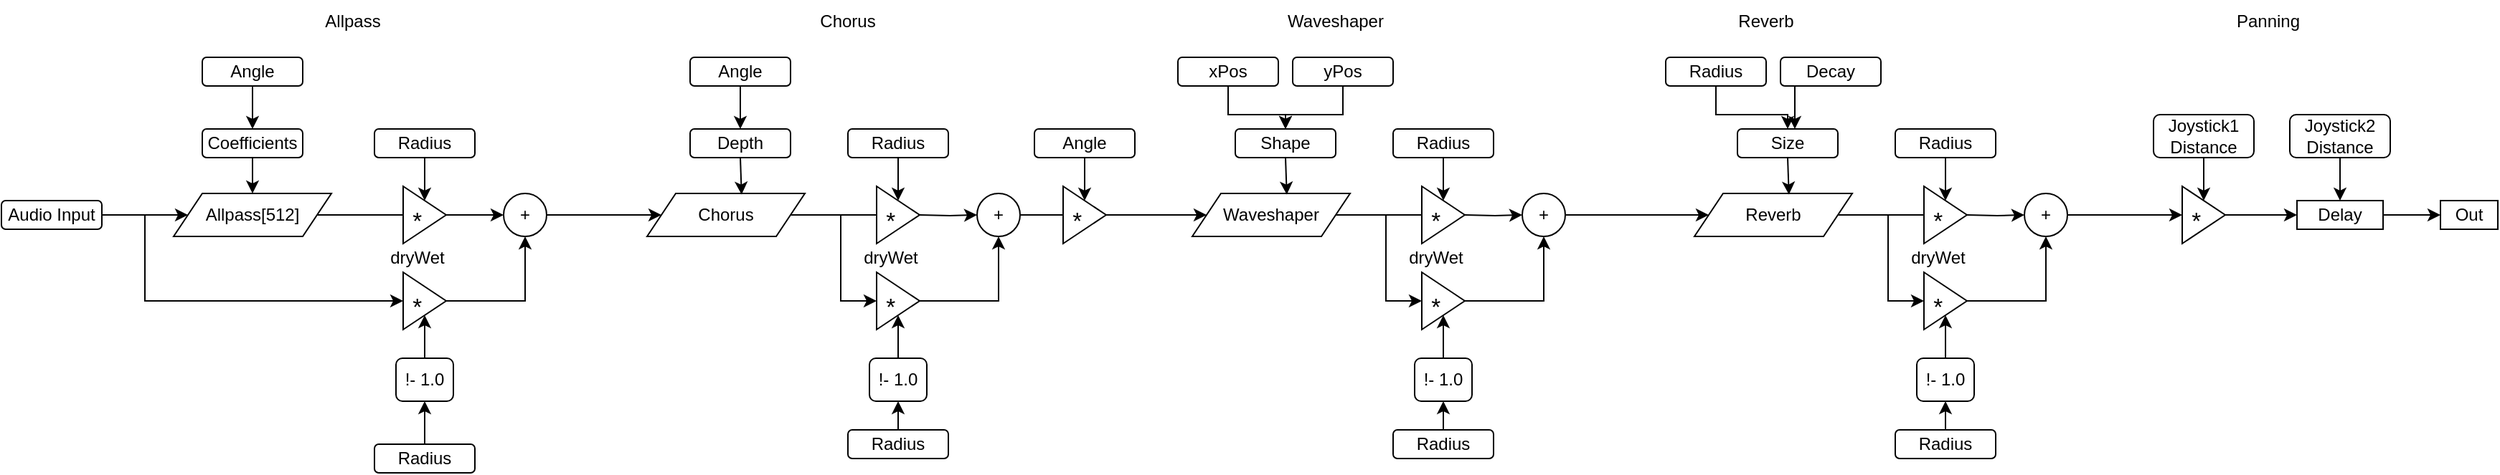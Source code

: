 <mxfile version="21.0.2" type="device"><diagram name="Pagina-1" id="YoesOZrTGqVyh9ye20IZ"><mxGraphModel dx="1750" dy="818" grid="1" gridSize="10" guides="1" tooltips="1" connect="1" arrows="1" fold="1" page="1" pageScale="1" pageWidth="2000" pageHeight="400" math="0" shadow="0"><root><mxCell id="0"/><mxCell id="1" parent="0"/><mxCell id="9KAMdXOg85F3PCjol3W9-1" value="Out" style="rounded=0;whiteSpace=wrap;html=1;" parent="1" vertex="1"><mxGeometry x="1780" y="170" width="40" height="20" as="geometry"/></mxCell><mxCell id="9KAMdXOg85F3PCjol3W9-9" style="edgeStyle=orthogonalEdgeStyle;rounded=0;orthogonalLoop=1;jettySize=auto;html=1;exitX=1;exitY=0.5;exitDx=0;exitDy=0;entryX=0;entryY=0.5;entryDx=0;entryDy=0;" parent="1" source="9KAMdXOg85F3PCjol3W9-5" target="9KAMdXOg85F3PCjol3W9-8" edge="1"><mxGeometry relative="1" as="geometry"/></mxCell><mxCell id="9KAMdXOg85F3PCjol3W9-21" style="edgeStyle=orthogonalEdgeStyle;rounded=0;orthogonalLoop=1;jettySize=auto;html=1;exitX=1;exitY=0.5;exitDx=0;exitDy=0;entryX=0;entryY=0.5;entryDx=0;entryDy=0;" parent="1" source="9KAMdXOg85F3PCjol3W9-5" target="9KAMdXOg85F3PCjol3W9-15" edge="1"><mxGeometry relative="1" as="geometry"><Array as="points"><mxPoint x="180" y="180"/><mxPoint x="180" y="240"/></Array></mxGeometry></mxCell><mxCell id="9KAMdXOg85F3PCjol3W9-5" value="Audio Input" style="rounded=1;whiteSpace=wrap;html=1;" parent="1" vertex="1"><mxGeometry x="80" y="170" width="70" height="20" as="geometry"/></mxCell><mxCell id="9KAMdXOg85F3PCjol3W9-32" style="edgeStyle=orthogonalEdgeStyle;rounded=0;orthogonalLoop=1;jettySize=auto;html=1;exitX=0.5;exitY=1;exitDx=0;exitDy=0;entryX=0.5;entryY=0;entryDx=0;entryDy=0;" parent="1" source="9KAMdXOg85F3PCjol3W9-6" target="9KAMdXOg85F3PCjol3W9-31" edge="1"><mxGeometry relative="1" as="geometry"/></mxCell><mxCell id="9KAMdXOg85F3PCjol3W9-6" value="Angle" style="rounded=1;whiteSpace=wrap;html=1;" parent="1" vertex="1"><mxGeometry x="220" y="70" width="70" height="20" as="geometry"/></mxCell><mxCell id="9KAMdXOg85F3PCjol3W9-30" style="edgeStyle=orthogonalEdgeStyle;rounded=0;orthogonalLoop=1;jettySize=auto;html=1;exitX=0.5;exitY=1;exitDx=0;exitDy=0;entryX=0.5;entryY=0;entryDx=0;entryDy=0;" parent="1" source="9KAMdXOg85F3PCjol3W9-7" target="9KAMdXOg85F3PCjol3W9-19" edge="1"><mxGeometry relative="1" as="geometry"/></mxCell><mxCell id="9KAMdXOg85F3PCjol3W9-7" value="Radius" style="rounded=1;whiteSpace=wrap;html=1;" parent="1" vertex="1"><mxGeometry x="340" y="120" width="70" height="20" as="geometry"/></mxCell><mxCell id="9KAMdXOg85F3PCjol3W9-12" style="edgeStyle=orthogonalEdgeStyle;rounded=0;orthogonalLoop=1;jettySize=auto;html=1;exitX=1;exitY=0.5;exitDx=0;exitDy=0;entryX=0;entryY=0.5;entryDx=0;entryDy=0;startArrow=none;" parent="1" source="9KAMdXOg85F3PCjol3W9-19" target="9KAMdXOg85F3PCjol3W9-10" edge="1"><mxGeometry relative="1" as="geometry"/></mxCell><mxCell id="9KAMdXOg85F3PCjol3W9-8" value="Allpass[512]" style="shape=parallelogram;perimeter=parallelogramPerimeter;whiteSpace=wrap;html=1;fixedSize=1;" parent="1" vertex="1"><mxGeometry x="200" y="165" width="110" height="30" as="geometry"/></mxCell><mxCell id="9KAMdXOg85F3PCjol3W9-57" style="edgeStyle=orthogonalEdgeStyle;rounded=0;orthogonalLoop=1;jettySize=auto;html=1;exitX=1;exitY=0.5;exitDx=0;exitDy=0;entryX=0;entryY=0.5;entryDx=0;entryDy=0;" parent="1" source="9KAMdXOg85F3PCjol3W9-10" target="9KAMdXOg85F3PCjol3W9-50" edge="1"><mxGeometry relative="1" as="geometry"/></mxCell><mxCell id="9KAMdXOg85F3PCjol3W9-10" value="+" style="ellipse;whiteSpace=wrap;html=1;aspect=fixed;" parent="1" vertex="1"><mxGeometry x="430" y="165" width="30" height="30" as="geometry"/></mxCell><mxCell id="9KAMdXOg85F3PCjol3W9-29" style="edgeStyle=orthogonalEdgeStyle;rounded=0;orthogonalLoop=1;jettySize=auto;html=1;exitX=0.5;exitY=0;exitDx=0;exitDy=0;entryX=0.5;entryY=1;entryDx=0;entryDy=0;" parent="1" source="9KAMdXOg85F3PCjol3W9-16" target="9KAMdXOg85F3PCjol3W9-15" edge="1"><mxGeometry relative="1" as="geometry"/></mxCell><mxCell id="9KAMdXOg85F3PCjol3W9-16" value="!- 1.0" style="rounded=1;whiteSpace=wrap;html=1;" parent="1" vertex="1"><mxGeometry x="355" y="280" width="40" height="30" as="geometry"/></mxCell><mxCell id="9KAMdXOg85F3PCjol3W9-22" style="edgeStyle=orthogonalEdgeStyle;rounded=0;orthogonalLoop=1;jettySize=auto;html=1;exitX=1;exitY=0.5;exitDx=0;exitDy=0;entryX=0.5;entryY=1;entryDx=0;entryDy=0;" parent="1" source="9KAMdXOg85F3PCjol3W9-15" target="9KAMdXOg85F3PCjol3W9-10" edge="1"><mxGeometry relative="1" as="geometry"/></mxCell><mxCell id="9KAMdXOg85F3PCjol3W9-15" value="&lt;font style=&quot;font-size: 20px;&quot;&gt;&lt;sub&gt;&amp;nbsp;*&lt;/sub&gt;&lt;/font&gt;" style="triangle;whiteSpace=wrap;html=1;align=left;" parent="1" vertex="1"><mxGeometry x="360" y="220" width="30" height="40" as="geometry"/></mxCell><mxCell id="9KAMdXOg85F3PCjol3W9-20" value="" style="edgeStyle=orthogonalEdgeStyle;rounded=0;orthogonalLoop=1;jettySize=auto;html=1;exitX=1;exitY=0.5;exitDx=0;exitDy=0;entryX=0;entryY=0.5;entryDx=0;entryDy=0;endArrow=none;" parent="1" source="9KAMdXOg85F3PCjol3W9-8" target="9KAMdXOg85F3PCjol3W9-19" edge="1"><mxGeometry relative="1" as="geometry"><mxPoint x="300" y="180" as="sourcePoint"/><mxPoint x="384" y="180" as="targetPoint"/></mxGeometry></mxCell><mxCell id="9KAMdXOg85F3PCjol3W9-19" value="&lt;font style=&quot;font-size: 20px;&quot;&gt;&lt;sub&gt;&amp;nbsp;*&lt;/sub&gt;&lt;/font&gt;" style="triangle;whiteSpace=wrap;html=1;align=left;" parent="1" vertex="1"><mxGeometry x="360" y="160" width="30" height="40" as="geometry"/></mxCell><mxCell id="9KAMdXOg85F3PCjol3W9-28" style="edgeStyle=orthogonalEdgeStyle;rounded=0;orthogonalLoop=1;jettySize=auto;html=1;exitX=0.5;exitY=0;exitDx=0;exitDy=0;entryX=0.5;entryY=1;entryDx=0;entryDy=0;" parent="1" source="9KAMdXOg85F3PCjol3W9-26" target="9KAMdXOg85F3PCjol3W9-16" edge="1"><mxGeometry relative="1" as="geometry"/></mxCell><mxCell id="9KAMdXOg85F3PCjol3W9-26" value="Radius" style="rounded=1;whiteSpace=wrap;html=1;" parent="1" vertex="1"><mxGeometry x="340" y="340" width="70" height="20" as="geometry"/></mxCell><mxCell id="9KAMdXOg85F3PCjol3W9-33" style="edgeStyle=orthogonalEdgeStyle;rounded=0;orthogonalLoop=1;jettySize=auto;html=1;exitX=0.5;exitY=1;exitDx=0;exitDy=0;entryX=0.5;entryY=0;entryDx=0;entryDy=0;" parent="1" source="9KAMdXOg85F3PCjol3W9-31" target="9KAMdXOg85F3PCjol3W9-8" edge="1"><mxGeometry relative="1" as="geometry"/></mxCell><mxCell id="9KAMdXOg85F3PCjol3W9-31" value="Coefficients" style="rounded=1;whiteSpace=wrap;html=1;" parent="1" vertex="1"><mxGeometry x="220" y="120" width="70" height="20" as="geometry"/></mxCell><mxCell id="9KAMdXOg85F3PCjol3W9-49" style="edgeStyle=orthogonalEdgeStyle;rounded=0;orthogonalLoop=1;jettySize=auto;html=1;exitX=1;exitY=0.5;exitDx=0;exitDy=0;entryX=0;entryY=0.5;entryDx=0;entryDy=0;startArrow=none;" parent="1" target="9KAMdXOg85F3PCjol3W9-51" edge="1"><mxGeometry relative="1" as="geometry"><mxPoint x="720" y="180" as="sourcePoint"/></mxGeometry></mxCell><mxCell id="9KAMdXOg85F3PCjol3W9-59" style="edgeStyle=orthogonalEdgeStyle;rounded=0;orthogonalLoop=1;jettySize=auto;html=1;exitX=1;exitY=0.5;exitDx=0;exitDy=0;entryX=0;entryY=0.5;entryDx=0;entryDy=0;" parent="1" source="9KAMdXOg85F3PCjol3W9-50" target="9KAMdXOg85F3PCjol3W9-55" edge="1"><mxGeometry relative="1" as="geometry"/></mxCell><mxCell id="9KAMdXOg85F3PCjol3W9-50" value="Chorus" style="shape=parallelogram;perimeter=parallelogramPerimeter;whiteSpace=wrap;html=1;fixedSize=1;" parent="1" vertex="1"><mxGeometry x="530" y="165" width="110" height="30" as="geometry"/></mxCell><mxCell id="9KAMdXOg85F3PCjol3W9-92" style="edgeStyle=orthogonalEdgeStyle;rounded=0;orthogonalLoop=1;jettySize=auto;html=1;exitX=1;exitY=0.5;exitDx=0;exitDy=0;entryX=0;entryY=0.5;entryDx=0;entryDy=0;startArrow=none;" parent="1" source="9KAMdXOg85F3PCjol3W9-93" target="9KAMdXOg85F3PCjol3W9-75" edge="1"><mxGeometry relative="1" as="geometry"/></mxCell><mxCell id="9KAMdXOg85F3PCjol3W9-51" value="+" style="ellipse;whiteSpace=wrap;html=1;aspect=fixed;" parent="1" vertex="1"><mxGeometry x="760" y="165" width="30" height="30" as="geometry"/></mxCell><mxCell id="9KAMdXOg85F3PCjol3W9-52" style="edgeStyle=orthogonalEdgeStyle;rounded=0;orthogonalLoop=1;jettySize=auto;html=1;exitX=0.5;exitY=0;exitDx=0;exitDy=0;entryX=0.5;entryY=1;entryDx=0;entryDy=0;" parent="1" source="9KAMdXOg85F3PCjol3W9-53" target="9KAMdXOg85F3PCjol3W9-55" edge="1"><mxGeometry relative="1" as="geometry"/></mxCell><mxCell id="9KAMdXOg85F3PCjol3W9-53" value="!- 1.0" style="rounded=1;whiteSpace=wrap;html=1;" parent="1" vertex="1"><mxGeometry x="685" y="280" width="40" height="30" as="geometry"/></mxCell><mxCell id="9KAMdXOg85F3PCjol3W9-54" style="edgeStyle=orthogonalEdgeStyle;rounded=0;orthogonalLoop=1;jettySize=auto;html=1;exitX=1;exitY=0.5;exitDx=0;exitDy=0;entryX=0.5;entryY=1;entryDx=0;entryDy=0;" parent="1" source="9KAMdXOg85F3PCjol3W9-55" target="9KAMdXOg85F3PCjol3W9-51" edge="1"><mxGeometry relative="1" as="geometry"/></mxCell><mxCell id="9KAMdXOg85F3PCjol3W9-55" value="&lt;font style=&quot;font-size: 20px;&quot;&gt;&lt;sub&gt;&amp;nbsp;*&lt;/sub&gt;&lt;/font&gt;" style="triangle;whiteSpace=wrap;html=1;align=left;" parent="1" vertex="1"><mxGeometry x="690" y="220" width="30" height="40" as="geometry"/></mxCell><mxCell id="9KAMdXOg85F3PCjol3W9-56" value="" style="edgeStyle=orthogonalEdgeStyle;rounded=0;orthogonalLoop=1;jettySize=auto;html=1;exitX=1;exitY=0.5;exitDx=0;exitDy=0;entryX=0;entryY=0.5;entryDx=0;entryDy=0;endArrow=none;" parent="1" source="9KAMdXOg85F3PCjol3W9-50" edge="1"><mxGeometry relative="1" as="geometry"><mxPoint x="630" y="180" as="sourcePoint"/><mxPoint x="690" y="180" as="targetPoint"/></mxGeometry></mxCell><mxCell id="9KAMdXOg85F3PCjol3W9-58" value="&lt;font style=&quot;font-size: 20px;&quot;&gt;&lt;sub&gt;&amp;nbsp;*&lt;/sub&gt;&lt;/font&gt;" style="triangle;whiteSpace=wrap;html=1;align=left;" parent="1" vertex="1"><mxGeometry x="690" y="160" width="30" height="40" as="geometry"/></mxCell><mxCell id="9KAMdXOg85F3PCjol3W9-61" style="edgeStyle=orthogonalEdgeStyle;rounded=0;orthogonalLoop=1;jettySize=auto;html=1;exitX=0.5;exitY=1;exitDx=0;exitDy=0;entryX=0.5;entryY=0;entryDx=0;entryDy=0;" parent="1" source="9KAMdXOg85F3PCjol3W9-60" target="9KAMdXOg85F3PCjol3W9-58" edge="1"><mxGeometry relative="1" as="geometry"/></mxCell><mxCell id="9KAMdXOg85F3PCjol3W9-60" value="Radius" style="rounded=1;whiteSpace=wrap;html=1;" parent="1" vertex="1"><mxGeometry x="670" y="120" width="70" height="20" as="geometry"/></mxCell><mxCell id="9KAMdXOg85F3PCjol3W9-63" style="edgeStyle=orthogonalEdgeStyle;rounded=0;orthogonalLoop=1;jettySize=auto;html=1;exitX=0.5;exitY=0;exitDx=0;exitDy=0;entryX=0.5;entryY=1;entryDx=0;entryDy=0;" parent="1" source="9KAMdXOg85F3PCjol3W9-62" target="9KAMdXOg85F3PCjol3W9-53" edge="1"><mxGeometry relative="1" as="geometry"/></mxCell><mxCell id="9KAMdXOg85F3PCjol3W9-62" value="Radius" style="rounded=1;whiteSpace=wrap;html=1;" parent="1" vertex="1"><mxGeometry x="670" y="330" width="70" height="20" as="geometry"/></mxCell><mxCell id="9KAMdXOg85F3PCjol3W9-64" style="edgeStyle=orthogonalEdgeStyle;rounded=0;orthogonalLoop=1;jettySize=auto;html=1;exitX=0.5;exitY=1;exitDx=0;exitDy=0;entryX=0.5;entryY=0;entryDx=0;entryDy=0;" parent="1" source="9KAMdXOg85F3PCjol3W9-65" target="9KAMdXOg85F3PCjol3W9-66" edge="1"><mxGeometry relative="1" as="geometry"/></mxCell><mxCell id="9KAMdXOg85F3PCjol3W9-65" value="Angle" style="rounded=1;whiteSpace=wrap;html=1;" parent="1" vertex="1"><mxGeometry x="560" y="70" width="70" height="20" as="geometry"/></mxCell><mxCell id="9KAMdXOg85F3PCjol3W9-68" style="edgeStyle=orthogonalEdgeStyle;rounded=0;orthogonalLoop=1;jettySize=auto;html=1;exitX=0.5;exitY=1;exitDx=0;exitDy=0;entryX=0.599;entryY=0.026;entryDx=0;entryDy=0;entryPerimeter=0;" parent="1" source="9KAMdXOg85F3PCjol3W9-66" target="9KAMdXOg85F3PCjol3W9-50" edge="1"><mxGeometry relative="1" as="geometry"/></mxCell><mxCell id="9KAMdXOg85F3PCjol3W9-66" value="Depth" style="rounded=1;whiteSpace=wrap;html=1;" parent="1" vertex="1"><mxGeometry x="560" y="120" width="70" height="20" as="geometry"/></mxCell><mxCell id="9KAMdXOg85F3PCjol3W9-71" value="Allpass" style="text;html=1;strokeColor=none;fillColor=none;align=center;verticalAlign=middle;whiteSpace=wrap;rounded=0;" parent="1" vertex="1"><mxGeometry x="295" y="30" width="60" height="30" as="geometry"/></mxCell><mxCell id="9KAMdXOg85F3PCjol3W9-72" value="Chorus" style="text;html=1;strokeColor=none;fillColor=none;align=center;verticalAlign=middle;whiteSpace=wrap;rounded=0;" parent="1" vertex="1"><mxGeometry x="640" y="30" width="60" height="30" as="geometry"/></mxCell><mxCell id="9KAMdXOg85F3PCjol3W9-73" style="edgeStyle=orthogonalEdgeStyle;rounded=0;orthogonalLoop=1;jettySize=auto;html=1;exitX=1;exitY=0.5;exitDx=0;exitDy=0;entryX=0;entryY=0.5;entryDx=0;entryDy=0;startArrow=none;" parent="1" target="9KAMdXOg85F3PCjol3W9-76" edge="1"><mxGeometry relative="1" as="geometry"><mxPoint x="1100" y="180" as="sourcePoint"/></mxGeometry></mxCell><mxCell id="9KAMdXOg85F3PCjol3W9-74" style="edgeStyle=orthogonalEdgeStyle;rounded=0;orthogonalLoop=1;jettySize=auto;html=1;exitX=1;exitY=0.5;exitDx=0;exitDy=0;entryX=0;entryY=0.5;entryDx=0;entryDy=0;" parent="1" source="9KAMdXOg85F3PCjol3W9-75" target="9KAMdXOg85F3PCjol3W9-80" edge="1"><mxGeometry relative="1" as="geometry"/></mxCell><mxCell id="9KAMdXOg85F3PCjol3W9-75" value="Waveshaper" style="shape=parallelogram;perimeter=parallelogramPerimeter;whiteSpace=wrap;html=1;fixedSize=1;" parent="1" vertex="1"><mxGeometry x="910" y="165" width="110" height="30" as="geometry"/></mxCell><mxCell id="9KAMdXOg85F3PCjol3W9-120" style="edgeStyle=orthogonalEdgeStyle;rounded=0;orthogonalLoop=1;jettySize=auto;html=1;exitX=1;exitY=0.5;exitDx=0;exitDy=0;entryX=0;entryY=0.5;entryDx=0;entryDy=0;" parent="1" source="9KAMdXOg85F3PCjol3W9-76" target="9KAMdXOg85F3PCjol3W9-102" edge="1"><mxGeometry relative="1" as="geometry"/></mxCell><mxCell id="9KAMdXOg85F3PCjol3W9-76" value="+" style="ellipse;whiteSpace=wrap;html=1;aspect=fixed;" parent="1" vertex="1"><mxGeometry x="1140" y="165" width="30" height="30" as="geometry"/></mxCell><mxCell id="9KAMdXOg85F3PCjol3W9-77" style="edgeStyle=orthogonalEdgeStyle;rounded=0;orthogonalLoop=1;jettySize=auto;html=1;exitX=0.5;exitY=0;exitDx=0;exitDy=0;entryX=0.5;entryY=1;entryDx=0;entryDy=0;" parent="1" source="9KAMdXOg85F3PCjol3W9-78" target="9KAMdXOg85F3PCjol3W9-80" edge="1"><mxGeometry relative="1" as="geometry"/></mxCell><mxCell id="9KAMdXOg85F3PCjol3W9-78" value="!- 1.0" style="rounded=1;whiteSpace=wrap;html=1;" parent="1" vertex="1"><mxGeometry x="1065" y="280" width="40" height="30" as="geometry"/></mxCell><mxCell id="9KAMdXOg85F3PCjol3W9-79" style="edgeStyle=orthogonalEdgeStyle;rounded=0;orthogonalLoop=1;jettySize=auto;html=1;exitX=1;exitY=0.5;exitDx=0;exitDy=0;entryX=0.5;entryY=1;entryDx=0;entryDy=0;" parent="1" source="9KAMdXOg85F3PCjol3W9-80" target="9KAMdXOg85F3PCjol3W9-76" edge="1"><mxGeometry relative="1" as="geometry"/></mxCell><mxCell id="9KAMdXOg85F3PCjol3W9-80" value="&lt;font style=&quot;font-size: 20px;&quot;&gt;&lt;sub&gt;&amp;nbsp;*&lt;/sub&gt;&lt;/font&gt;" style="triangle;whiteSpace=wrap;html=1;align=left;" parent="1" vertex="1"><mxGeometry x="1070" y="220" width="30" height="40" as="geometry"/></mxCell><mxCell id="9KAMdXOg85F3PCjol3W9-81" value="" style="edgeStyle=orthogonalEdgeStyle;rounded=0;orthogonalLoop=1;jettySize=auto;html=1;exitX=1;exitY=0.5;exitDx=0;exitDy=0;entryX=0;entryY=0.5;entryDx=0;entryDy=0;endArrow=none;" parent="1" source="9KAMdXOg85F3PCjol3W9-75" edge="1"><mxGeometry relative="1" as="geometry"><mxPoint x="1010" y="180" as="sourcePoint"/><mxPoint x="1070" y="180" as="targetPoint"/></mxGeometry></mxCell><mxCell id="9KAMdXOg85F3PCjol3W9-82" value="&lt;font style=&quot;font-size: 20px;&quot;&gt;&lt;sub&gt;&amp;nbsp;*&lt;/sub&gt;&lt;/font&gt;" style="triangle;whiteSpace=wrap;html=1;align=left;" parent="1" vertex="1"><mxGeometry x="1070" y="160" width="30" height="40" as="geometry"/></mxCell><mxCell id="9KAMdXOg85F3PCjol3W9-83" style="edgeStyle=orthogonalEdgeStyle;rounded=0;orthogonalLoop=1;jettySize=auto;html=1;exitX=0.5;exitY=1;exitDx=0;exitDy=0;entryX=0.5;entryY=0;entryDx=0;entryDy=0;" parent="1" source="9KAMdXOg85F3PCjol3W9-84" target="9KAMdXOg85F3PCjol3W9-82" edge="1"><mxGeometry relative="1" as="geometry"/></mxCell><mxCell id="9KAMdXOg85F3PCjol3W9-84" value="Radius" style="rounded=1;whiteSpace=wrap;html=1;" parent="1" vertex="1"><mxGeometry x="1050" y="120" width="70" height="20" as="geometry"/></mxCell><mxCell id="9KAMdXOg85F3PCjol3W9-85" style="edgeStyle=orthogonalEdgeStyle;rounded=0;orthogonalLoop=1;jettySize=auto;html=1;exitX=0.5;exitY=0;exitDx=0;exitDy=0;entryX=0.5;entryY=1;entryDx=0;entryDy=0;" parent="1" source="9KAMdXOg85F3PCjol3W9-86" target="9KAMdXOg85F3PCjol3W9-78" edge="1"><mxGeometry relative="1" as="geometry"/></mxCell><mxCell id="9KAMdXOg85F3PCjol3W9-86" value="Radius" style="rounded=1;whiteSpace=wrap;html=1;" parent="1" vertex="1"><mxGeometry x="1050" y="330" width="70" height="20" as="geometry"/></mxCell><mxCell id="9KAMdXOg85F3PCjol3W9-87" style="edgeStyle=orthogonalEdgeStyle;rounded=0;orthogonalLoop=1;jettySize=auto;html=1;exitX=0.5;exitY=1;exitDx=0;exitDy=0;entryX=0.5;entryY=0;entryDx=0;entryDy=0;" parent="1" source="9KAMdXOg85F3PCjol3W9-88" target="9KAMdXOg85F3PCjol3W9-90" edge="1"><mxGeometry relative="1" as="geometry"/></mxCell><mxCell id="9KAMdXOg85F3PCjol3W9-88" value="xPos" style="rounded=1;whiteSpace=wrap;html=1;" parent="1" vertex="1"><mxGeometry x="900" y="70" width="70" height="20" as="geometry"/></mxCell><mxCell id="9KAMdXOg85F3PCjol3W9-89" style="edgeStyle=orthogonalEdgeStyle;rounded=0;orthogonalLoop=1;jettySize=auto;html=1;exitX=0.5;exitY=1;exitDx=0;exitDy=0;entryX=0.599;entryY=0.026;entryDx=0;entryDy=0;entryPerimeter=0;" parent="1" source="9KAMdXOg85F3PCjol3W9-90" target="9KAMdXOg85F3PCjol3W9-75" edge="1"><mxGeometry relative="1" as="geometry"/></mxCell><mxCell id="9KAMdXOg85F3PCjol3W9-90" value="Shape" style="rounded=1;whiteSpace=wrap;html=1;" parent="1" vertex="1"><mxGeometry x="940" y="120" width="70" height="20" as="geometry"/></mxCell><mxCell id="9KAMdXOg85F3PCjol3W9-94" value="" style="edgeStyle=orthogonalEdgeStyle;rounded=0;orthogonalLoop=1;jettySize=auto;html=1;exitX=1;exitY=0.5;exitDx=0;exitDy=0;entryX=0;entryY=0.5;entryDx=0;entryDy=0;endArrow=none;" parent="1" source="9KAMdXOg85F3PCjol3W9-51" target="9KAMdXOg85F3PCjol3W9-93" edge="1"><mxGeometry relative="1" as="geometry"><mxPoint x="790" y="180" as="sourcePoint"/><mxPoint x="890" y="180" as="targetPoint"/></mxGeometry></mxCell><mxCell id="9KAMdXOg85F3PCjol3W9-93" value="&lt;font style=&quot;font-size: 20px;&quot;&gt;&lt;sub&gt;&amp;nbsp;*&lt;/sub&gt;&lt;/font&gt;" style="triangle;whiteSpace=wrap;html=1;align=left;" parent="1" vertex="1"><mxGeometry x="820" y="160" width="30" height="40" as="geometry"/></mxCell><mxCell id="9KAMdXOg85F3PCjol3W9-96" style="edgeStyle=orthogonalEdgeStyle;rounded=0;orthogonalLoop=1;jettySize=auto;html=1;exitX=0.5;exitY=1;exitDx=0;exitDy=0;" parent="1" source="9KAMdXOg85F3PCjol3W9-95" target="9KAMdXOg85F3PCjol3W9-93" edge="1"><mxGeometry relative="1" as="geometry"/></mxCell><mxCell id="9KAMdXOg85F3PCjol3W9-95" value="Angle" style="rounded=1;whiteSpace=wrap;html=1;" parent="1" vertex="1"><mxGeometry x="800" y="120" width="70" height="20" as="geometry"/></mxCell><mxCell id="9KAMdXOg85F3PCjol3W9-97" value="Waveshaper" style="text;html=1;strokeColor=none;fillColor=none;align=center;verticalAlign=middle;whiteSpace=wrap;rounded=0;" parent="1" vertex="1"><mxGeometry x="980" y="30" width="60" height="30" as="geometry"/></mxCell><mxCell id="9KAMdXOg85F3PCjol3W9-99" style="edgeStyle=orthogonalEdgeStyle;rounded=0;orthogonalLoop=1;jettySize=auto;html=1;exitX=0.5;exitY=1;exitDx=0;exitDy=0;entryX=0.5;entryY=0;entryDx=0;entryDy=0;" parent="1" source="9KAMdXOg85F3PCjol3W9-98" target="9KAMdXOg85F3PCjol3W9-90" edge="1"><mxGeometry relative="1" as="geometry"/></mxCell><mxCell id="9KAMdXOg85F3PCjol3W9-98" value="yPos" style="rounded=1;whiteSpace=wrap;html=1;" parent="1" vertex="1"><mxGeometry x="980" y="70" width="70" height="20" as="geometry"/></mxCell><mxCell id="9KAMdXOg85F3PCjol3W9-100" style="edgeStyle=orthogonalEdgeStyle;rounded=0;orthogonalLoop=1;jettySize=auto;html=1;exitX=1;exitY=0.5;exitDx=0;exitDy=0;entryX=0;entryY=0.5;entryDx=0;entryDy=0;startArrow=none;" parent="1" target="9KAMdXOg85F3PCjol3W9-103" edge="1"><mxGeometry relative="1" as="geometry"><mxPoint x="1450" y="180" as="sourcePoint"/></mxGeometry></mxCell><mxCell id="9KAMdXOg85F3PCjol3W9-101" style="edgeStyle=orthogonalEdgeStyle;rounded=0;orthogonalLoop=1;jettySize=auto;html=1;exitX=1;exitY=0.5;exitDx=0;exitDy=0;entryX=0;entryY=0.5;entryDx=0;entryDy=0;" parent="1" source="9KAMdXOg85F3PCjol3W9-102" target="9KAMdXOg85F3PCjol3W9-107" edge="1"><mxGeometry relative="1" as="geometry"/></mxCell><mxCell id="9KAMdXOg85F3PCjol3W9-102" value="Reverb" style="shape=parallelogram;perimeter=parallelogramPerimeter;whiteSpace=wrap;html=1;fixedSize=1;" parent="1" vertex="1"><mxGeometry x="1260" y="165" width="110" height="30" as="geometry"/></mxCell><mxCell id="erO2ODHilAgzpxxgihGx-24" style="edgeStyle=orthogonalEdgeStyle;rounded=0;orthogonalLoop=1;jettySize=auto;html=1;exitX=1;exitY=0.5;exitDx=0;exitDy=0;entryX=0;entryY=0.5;entryDx=0;entryDy=0;" edge="1" parent="1" source="9KAMdXOg85F3PCjol3W9-103" target="erO2ODHilAgzpxxgihGx-23"><mxGeometry relative="1" as="geometry"/></mxCell><mxCell id="9KAMdXOg85F3PCjol3W9-103" value="+" style="ellipse;whiteSpace=wrap;html=1;aspect=fixed;" parent="1" vertex="1"><mxGeometry x="1490" y="165" width="30" height="30" as="geometry"/></mxCell><mxCell id="9KAMdXOg85F3PCjol3W9-104" style="edgeStyle=orthogonalEdgeStyle;rounded=0;orthogonalLoop=1;jettySize=auto;html=1;exitX=0.5;exitY=0;exitDx=0;exitDy=0;entryX=0.5;entryY=1;entryDx=0;entryDy=0;" parent="1" source="9KAMdXOg85F3PCjol3W9-105" target="9KAMdXOg85F3PCjol3W9-107" edge="1"><mxGeometry relative="1" as="geometry"/></mxCell><mxCell id="9KAMdXOg85F3PCjol3W9-105" value="!- 1.0" style="rounded=1;whiteSpace=wrap;html=1;" parent="1" vertex="1"><mxGeometry x="1415" y="280" width="40" height="30" as="geometry"/></mxCell><mxCell id="9KAMdXOg85F3PCjol3W9-106" style="edgeStyle=orthogonalEdgeStyle;rounded=0;orthogonalLoop=1;jettySize=auto;html=1;exitX=1;exitY=0.5;exitDx=0;exitDy=0;entryX=0.5;entryY=1;entryDx=0;entryDy=0;" parent="1" source="9KAMdXOg85F3PCjol3W9-107" target="9KAMdXOg85F3PCjol3W9-103" edge="1"><mxGeometry relative="1" as="geometry"/></mxCell><mxCell id="9KAMdXOg85F3PCjol3W9-107" value="&lt;font style=&quot;font-size: 20px;&quot;&gt;&lt;sub&gt;&amp;nbsp;*&lt;/sub&gt;&lt;/font&gt;" style="triangle;whiteSpace=wrap;html=1;align=left;" parent="1" vertex="1"><mxGeometry x="1420" y="220" width="30" height="40" as="geometry"/></mxCell><mxCell id="9KAMdXOg85F3PCjol3W9-108" value="" style="edgeStyle=orthogonalEdgeStyle;rounded=0;orthogonalLoop=1;jettySize=auto;html=1;exitX=1;exitY=0.5;exitDx=0;exitDy=0;entryX=0;entryY=0.5;entryDx=0;entryDy=0;endArrow=none;" parent="1" source="9KAMdXOg85F3PCjol3W9-102" edge="1"><mxGeometry relative="1" as="geometry"><mxPoint x="1360" y="180" as="sourcePoint"/><mxPoint x="1420" y="180" as="targetPoint"/></mxGeometry></mxCell><mxCell id="9KAMdXOg85F3PCjol3W9-109" value="&lt;font style=&quot;font-size: 20px;&quot;&gt;&lt;sub&gt;&amp;nbsp;*&lt;/sub&gt;&lt;/font&gt;" style="triangle;whiteSpace=wrap;html=1;align=left;" parent="1" vertex="1"><mxGeometry x="1420" y="160" width="30" height="40" as="geometry"/></mxCell><mxCell id="9KAMdXOg85F3PCjol3W9-110" style="edgeStyle=orthogonalEdgeStyle;rounded=0;orthogonalLoop=1;jettySize=auto;html=1;exitX=0.5;exitY=1;exitDx=0;exitDy=0;entryX=0.5;entryY=0;entryDx=0;entryDy=0;" parent="1" source="9KAMdXOg85F3PCjol3W9-111" target="9KAMdXOg85F3PCjol3W9-109" edge="1"><mxGeometry relative="1" as="geometry"/></mxCell><mxCell id="9KAMdXOg85F3PCjol3W9-111" value="Radius" style="rounded=1;whiteSpace=wrap;html=1;" parent="1" vertex="1"><mxGeometry x="1400" y="120" width="70" height="20" as="geometry"/></mxCell><mxCell id="9KAMdXOg85F3PCjol3W9-112" style="edgeStyle=orthogonalEdgeStyle;rounded=0;orthogonalLoop=1;jettySize=auto;html=1;exitX=0.5;exitY=0;exitDx=0;exitDy=0;entryX=0.5;entryY=1;entryDx=0;entryDy=0;" parent="1" source="9KAMdXOg85F3PCjol3W9-113" target="9KAMdXOg85F3PCjol3W9-105" edge="1"><mxGeometry relative="1" as="geometry"/></mxCell><mxCell id="9KAMdXOg85F3PCjol3W9-113" value="Radius" style="rounded=1;whiteSpace=wrap;html=1;" parent="1" vertex="1"><mxGeometry x="1400" y="330" width="70" height="20" as="geometry"/></mxCell><mxCell id="9KAMdXOg85F3PCjol3W9-116" style="edgeStyle=orthogonalEdgeStyle;rounded=0;orthogonalLoop=1;jettySize=auto;html=1;exitX=0.5;exitY=1;exitDx=0;exitDy=0;entryX=0.599;entryY=0.026;entryDx=0;entryDy=0;entryPerimeter=0;" parent="1" source="9KAMdXOg85F3PCjol3W9-117" target="9KAMdXOg85F3PCjol3W9-102" edge="1"><mxGeometry relative="1" as="geometry"/></mxCell><mxCell id="9KAMdXOg85F3PCjol3W9-117" value="Size" style="rounded=1;whiteSpace=wrap;html=1;" parent="1" vertex="1"><mxGeometry x="1290" y="120" width="70" height="20" as="geometry"/></mxCell><mxCell id="9KAMdXOg85F3PCjol3W9-122" style="edgeStyle=orthogonalEdgeStyle;rounded=0;orthogonalLoop=1;jettySize=auto;html=1;exitX=0.5;exitY=1;exitDx=0;exitDy=0;entryX=0.5;entryY=0;entryDx=0;entryDy=0;" parent="1" source="9KAMdXOg85F3PCjol3W9-121" target="9KAMdXOg85F3PCjol3W9-117" edge="1"><mxGeometry relative="1" as="geometry"/></mxCell><mxCell id="9KAMdXOg85F3PCjol3W9-121" value="Radius" style="rounded=1;whiteSpace=wrap;html=1;" parent="1" vertex="1"><mxGeometry x="1240" y="70" width="70" height="20" as="geometry"/></mxCell><mxCell id="9KAMdXOg85F3PCjol3W9-124" style="edgeStyle=orthogonalEdgeStyle;rounded=0;orthogonalLoop=1;jettySize=auto;html=1;exitX=0.5;exitY=1;exitDx=0;exitDy=0;" parent="1" source="9KAMdXOg85F3PCjol3W9-123" edge="1"><mxGeometry relative="1" as="geometry"><mxPoint x="1330" y="120" as="targetPoint"/></mxGeometry></mxCell><mxCell id="9KAMdXOg85F3PCjol3W9-123" value="Decay" style="rounded=1;whiteSpace=wrap;html=1;" parent="1" vertex="1"><mxGeometry x="1320" y="70" width="70" height="20" as="geometry"/></mxCell><mxCell id="erO2ODHilAgzpxxgihGx-1" value="Reverb" style="text;html=1;strokeColor=none;fillColor=none;align=center;verticalAlign=middle;whiteSpace=wrap;rounded=0;" vertex="1" parent="1"><mxGeometry x="1280" y="30" width="60" height="30" as="geometry"/></mxCell><mxCell id="erO2ODHilAgzpxxgihGx-2" value="Panning" style="text;html=1;strokeColor=none;fillColor=none;align=center;verticalAlign=middle;whiteSpace=wrap;rounded=0;" vertex="1" parent="1"><mxGeometry x="1630" y="30" width="60" height="30" as="geometry"/></mxCell><mxCell id="erO2ODHilAgzpxxgihGx-31" style="edgeStyle=orthogonalEdgeStyle;rounded=0;orthogonalLoop=1;jettySize=auto;html=1;exitX=1;exitY=0.5;exitDx=0;exitDy=0;" edge="1" parent="1" source="erO2ODHilAgzpxxgihGx-23" target="erO2ODHilAgzpxxgihGx-30"><mxGeometry relative="1" as="geometry"/></mxCell><mxCell id="erO2ODHilAgzpxxgihGx-23" value="&lt;font style=&quot;font-size: 20px;&quot;&gt;&lt;sub&gt;&amp;nbsp;*&lt;/sub&gt;&lt;/font&gt;" style="triangle;whiteSpace=wrap;html=1;align=left;" vertex="1" parent="1"><mxGeometry x="1600" y="160" width="30" height="40" as="geometry"/></mxCell><mxCell id="erO2ODHilAgzpxxgihGx-29" style="edgeStyle=orthogonalEdgeStyle;rounded=0;orthogonalLoop=1;jettySize=auto;html=1;exitX=0.5;exitY=1;exitDx=0;exitDy=0;entryX=0.5;entryY=0;entryDx=0;entryDy=0;" edge="1" parent="1" source="erO2ODHilAgzpxxgihGx-28" target="erO2ODHilAgzpxxgihGx-23"><mxGeometry relative="1" as="geometry"/></mxCell><mxCell id="erO2ODHilAgzpxxgihGx-28" value="Joystick1 Distance" style="rounded=1;whiteSpace=wrap;html=1;" vertex="1" parent="1"><mxGeometry x="1580" y="110" width="70" height="30" as="geometry"/></mxCell><mxCell id="erO2ODHilAgzpxxgihGx-34" style="edgeStyle=orthogonalEdgeStyle;rounded=0;orthogonalLoop=1;jettySize=auto;html=1;exitX=1;exitY=0.5;exitDx=0;exitDy=0;entryX=0;entryY=0.5;entryDx=0;entryDy=0;" edge="1" parent="1" source="erO2ODHilAgzpxxgihGx-30" target="9KAMdXOg85F3PCjol3W9-1"><mxGeometry relative="1" as="geometry"/></mxCell><mxCell id="erO2ODHilAgzpxxgihGx-30" value="Delay" style="rounded=0;whiteSpace=wrap;html=1;" vertex="1" parent="1"><mxGeometry x="1680" y="170" width="60" height="20" as="geometry"/></mxCell><mxCell id="erO2ODHilAgzpxxgihGx-33" style="edgeStyle=orthogonalEdgeStyle;rounded=0;orthogonalLoop=1;jettySize=auto;html=1;exitX=0.5;exitY=1;exitDx=0;exitDy=0;entryX=0.5;entryY=0;entryDx=0;entryDy=0;" edge="1" parent="1" source="erO2ODHilAgzpxxgihGx-32" target="erO2ODHilAgzpxxgihGx-30"><mxGeometry relative="1" as="geometry"/></mxCell><mxCell id="erO2ODHilAgzpxxgihGx-32" value="Joystick2 Distance" style="rounded=1;whiteSpace=wrap;html=1;" vertex="1" parent="1"><mxGeometry x="1675" y="110" width="70" height="30" as="geometry"/></mxCell><mxCell id="erO2ODHilAgzpxxgihGx-35" value="dryWet" style="text;html=1;strokeColor=none;fillColor=none;align=center;verticalAlign=middle;whiteSpace=wrap;rounded=0;" vertex="1" parent="1"><mxGeometry x="340" y="195" width="60" height="30" as="geometry"/></mxCell><mxCell id="erO2ODHilAgzpxxgihGx-37" value="dryWet" style="text;html=1;strokeColor=none;fillColor=none;align=center;verticalAlign=middle;whiteSpace=wrap;rounded=0;" vertex="1" parent="1"><mxGeometry x="670" y="195" width="60" height="30" as="geometry"/></mxCell><mxCell id="erO2ODHilAgzpxxgihGx-38" value="dryWet" style="text;html=1;strokeColor=none;fillColor=none;align=center;verticalAlign=middle;whiteSpace=wrap;rounded=0;" vertex="1" parent="1"><mxGeometry x="1050" y="195" width="60" height="30" as="geometry"/></mxCell><mxCell id="erO2ODHilAgzpxxgihGx-39" value="dryWet" style="text;html=1;strokeColor=none;fillColor=none;align=center;verticalAlign=middle;whiteSpace=wrap;rounded=0;" vertex="1" parent="1"><mxGeometry x="1400" y="195" width="60" height="30" as="geometry"/></mxCell></root></mxGraphModel></diagram></mxfile>